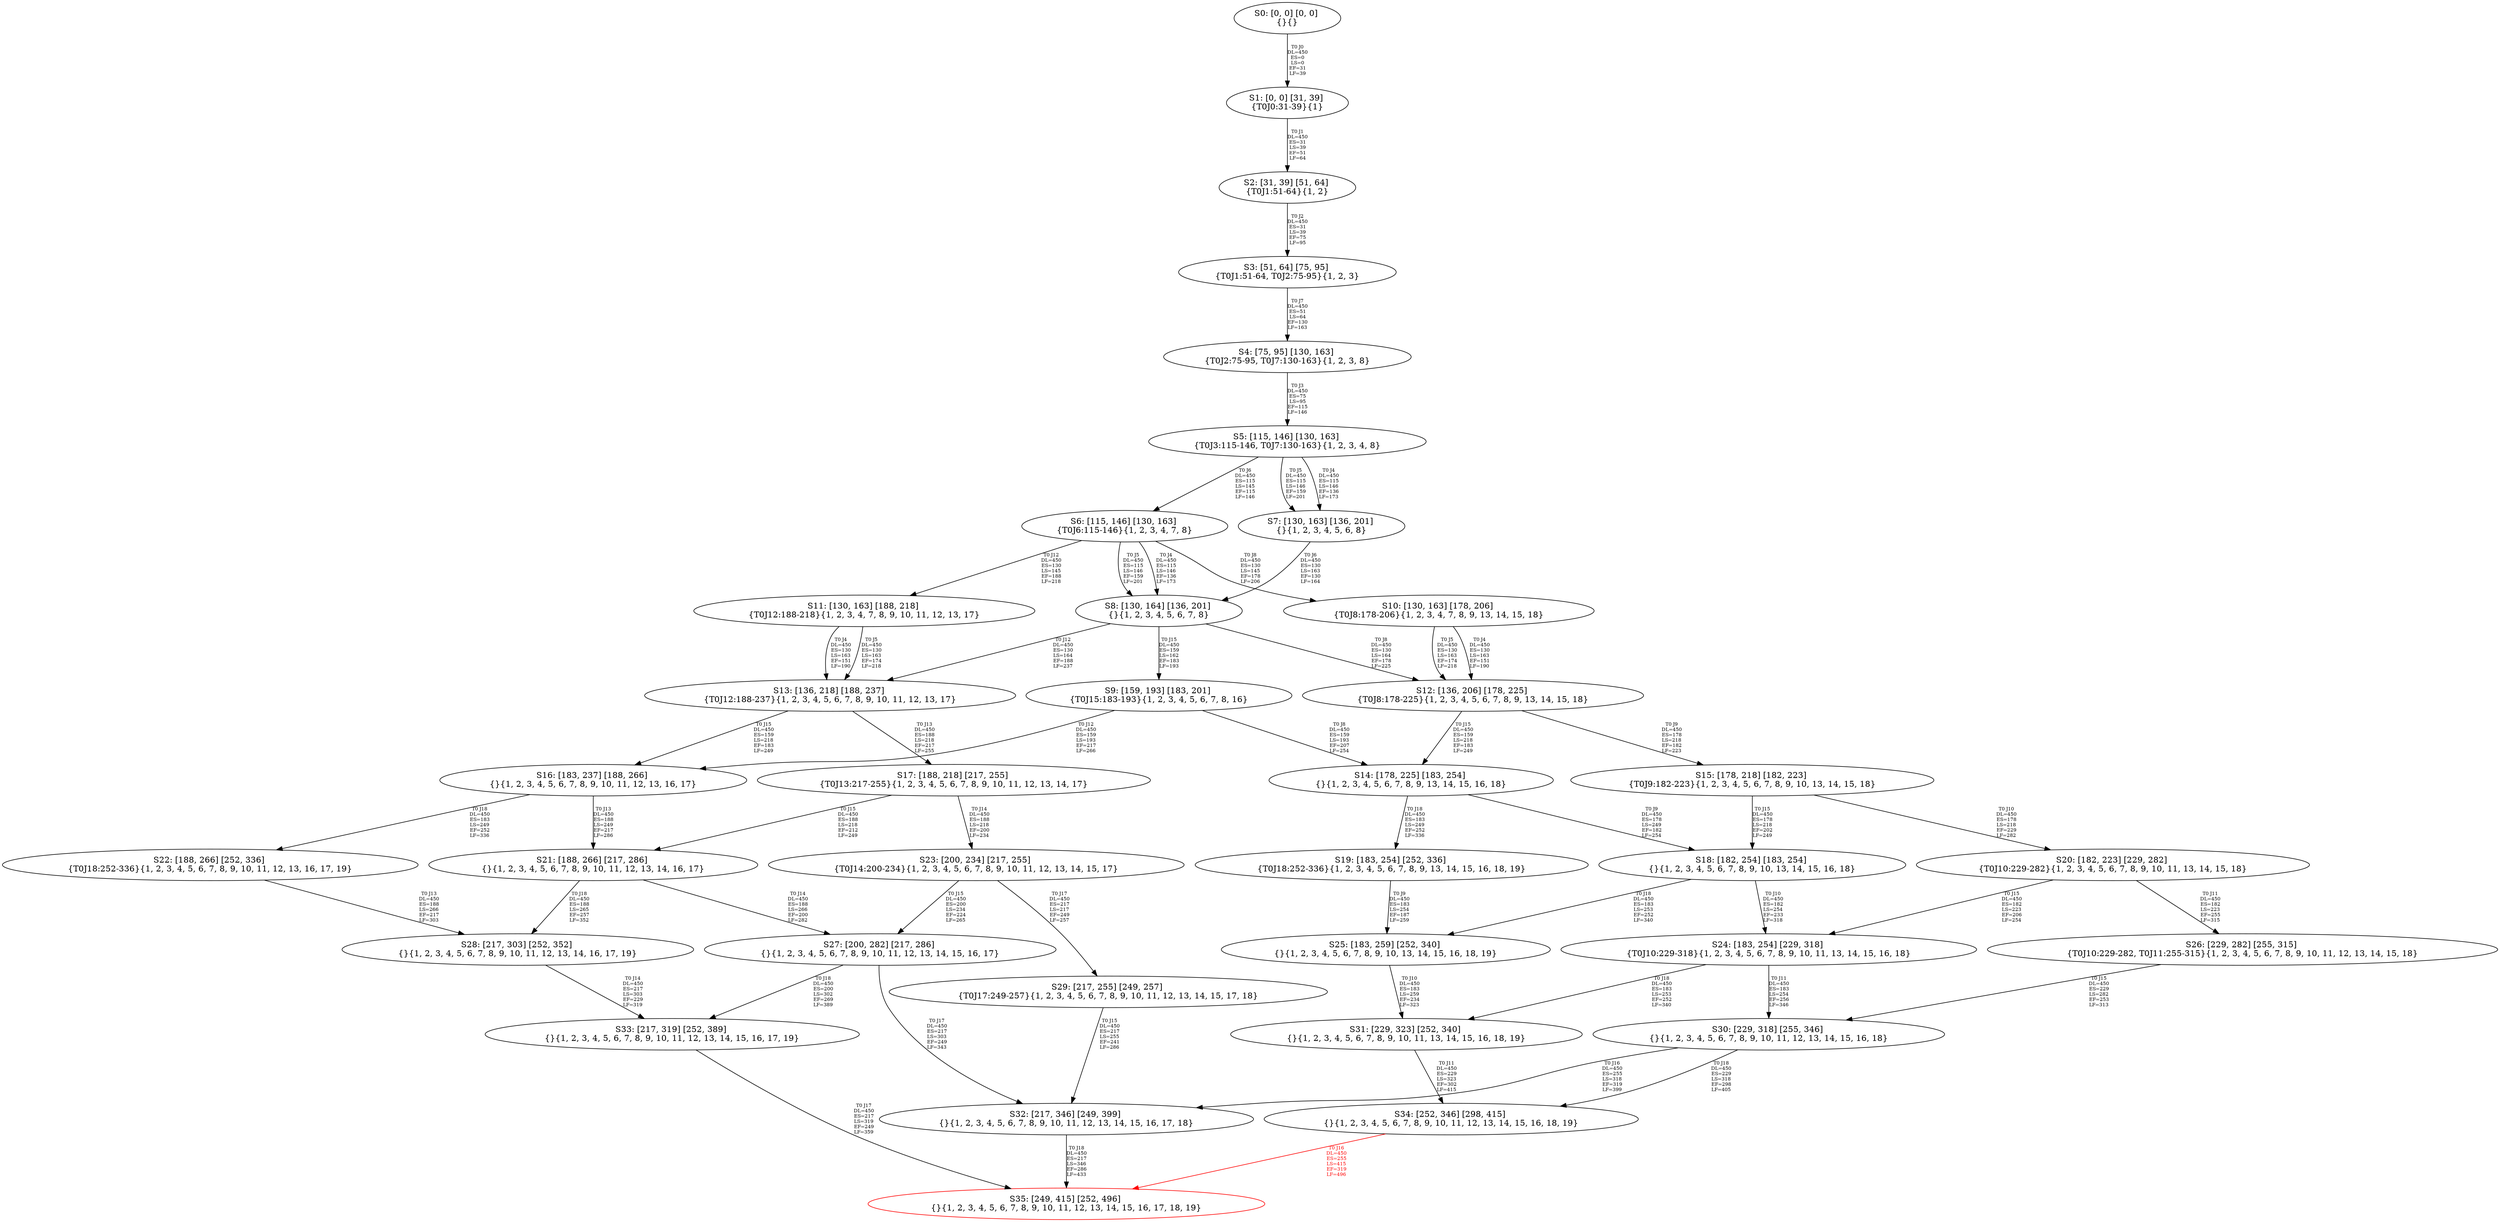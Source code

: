 digraph {
	S0[label="S0: [0, 0] [0, 0] \n{}{}"];
	S1[label="S1: [0, 0] [31, 39] \n{T0J0:31-39}{1}"];
	S2[label="S2: [31, 39] [51, 64] \n{T0J1:51-64}{1, 2}"];
	S3[label="S3: [51, 64] [75, 95] \n{T0J1:51-64, T0J2:75-95}{1, 2, 3}"];
	S4[label="S4: [75, 95] [130, 163] \n{T0J2:75-95, T0J7:130-163}{1, 2, 3, 8}"];
	S5[label="S5: [115, 146] [130, 163] \n{T0J3:115-146, T0J7:130-163}{1, 2, 3, 4, 8}"];
	S6[label="S6: [115, 146] [130, 163] \n{T0J6:115-146}{1, 2, 3, 4, 7, 8}"];
	S7[label="S7: [130, 163] [136, 201] \n{}{1, 2, 3, 4, 5, 6, 8}"];
	S8[label="S8: [130, 164] [136, 201] \n{}{1, 2, 3, 4, 5, 6, 7, 8}"];
	S9[label="S9: [159, 193] [183, 201] \n{T0J15:183-193}{1, 2, 3, 4, 5, 6, 7, 8, 16}"];
	S10[label="S10: [130, 163] [178, 206] \n{T0J8:178-206}{1, 2, 3, 4, 7, 8, 9, 13, 14, 15, 18}"];
	S11[label="S11: [130, 163] [188, 218] \n{T0J12:188-218}{1, 2, 3, 4, 7, 8, 9, 10, 11, 12, 13, 17}"];
	S12[label="S12: [136, 206] [178, 225] \n{T0J8:178-225}{1, 2, 3, 4, 5, 6, 7, 8, 9, 13, 14, 15, 18}"];
	S13[label="S13: [136, 218] [188, 237] \n{T0J12:188-237}{1, 2, 3, 4, 5, 6, 7, 8, 9, 10, 11, 12, 13, 17}"];
	S14[label="S14: [178, 225] [183, 254] \n{}{1, 2, 3, 4, 5, 6, 7, 8, 9, 13, 14, 15, 16, 18}"];
	S15[label="S15: [178, 218] [182, 223] \n{T0J9:182-223}{1, 2, 3, 4, 5, 6, 7, 8, 9, 10, 13, 14, 15, 18}"];
	S16[label="S16: [183, 237] [188, 266] \n{}{1, 2, 3, 4, 5, 6, 7, 8, 9, 10, 11, 12, 13, 16, 17}"];
	S17[label="S17: [188, 218] [217, 255] \n{T0J13:217-255}{1, 2, 3, 4, 5, 6, 7, 8, 9, 10, 11, 12, 13, 14, 17}"];
	S18[label="S18: [182, 254] [183, 254] \n{}{1, 2, 3, 4, 5, 6, 7, 8, 9, 10, 13, 14, 15, 16, 18}"];
	S19[label="S19: [183, 254] [252, 336] \n{T0J18:252-336}{1, 2, 3, 4, 5, 6, 7, 8, 9, 13, 14, 15, 16, 18, 19}"];
	S20[label="S20: [182, 223] [229, 282] \n{T0J10:229-282}{1, 2, 3, 4, 5, 6, 7, 8, 9, 10, 11, 13, 14, 15, 18}"];
	S21[label="S21: [188, 266] [217, 286] \n{}{1, 2, 3, 4, 5, 6, 7, 8, 9, 10, 11, 12, 13, 14, 16, 17}"];
	S22[label="S22: [188, 266] [252, 336] \n{T0J18:252-336}{1, 2, 3, 4, 5, 6, 7, 8, 9, 10, 11, 12, 13, 16, 17, 19}"];
	S23[label="S23: [200, 234] [217, 255] \n{T0J14:200-234}{1, 2, 3, 4, 5, 6, 7, 8, 9, 10, 11, 12, 13, 14, 15, 17}"];
	S24[label="S24: [183, 254] [229, 318] \n{T0J10:229-318}{1, 2, 3, 4, 5, 6, 7, 8, 9, 10, 11, 13, 14, 15, 16, 18}"];
	S25[label="S25: [183, 259] [252, 340] \n{}{1, 2, 3, 4, 5, 6, 7, 8, 9, 10, 13, 14, 15, 16, 18, 19}"];
	S26[label="S26: [229, 282] [255, 315] \n{T0J10:229-282, T0J11:255-315}{1, 2, 3, 4, 5, 6, 7, 8, 9, 10, 11, 12, 13, 14, 15, 18}"];
	S27[label="S27: [200, 282] [217, 286] \n{}{1, 2, 3, 4, 5, 6, 7, 8, 9, 10, 11, 12, 13, 14, 15, 16, 17}"];
	S28[label="S28: [217, 303] [252, 352] \n{}{1, 2, 3, 4, 5, 6, 7, 8, 9, 10, 11, 12, 13, 14, 16, 17, 19}"];
	S29[label="S29: [217, 255] [249, 257] \n{T0J17:249-257}{1, 2, 3, 4, 5, 6, 7, 8, 9, 10, 11, 12, 13, 14, 15, 17, 18}"];
	S30[label="S30: [229, 318] [255, 346] \n{}{1, 2, 3, 4, 5, 6, 7, 8, 9, 10, 11, 12, 13, 14, 15, 16, 18}"];
	S31[label="S31: [229, 323] [252, 340] \n{}{1, 2, 3, 4, 5, 6, 7, 8, 9, 10, 11, 13, 14, 15, 16, 18, 19}"];
	S32[label="S32: [217, 346] [249, 399] \n{}{1, 2, 3, 4, 5, 6, 7, 8, 9, 10, 11, 12, 13, 14, 15, 16, 17, 18}"];
	S33[label="S33: [217, 319] [252, 389] \n{}{1, 2, 3, 4, 5, 6, 7, 8, 9, 10, 11, 12, 13, 14, 15, 16, 17, 19}"];
	S34[label="S34: [252, 346] [298, 415] \n{}{1, 2, 3, 4, 5, 6, 7, 8, 9, 10, 11, 12, 13, 14, 15, 16, 18, 19}"];
	S35[label="S35: [249, 415] [252, 496] \n{}{1, 2, 3, 4, 5, 6, 7, 8, 9, 10, 11, 12, 13, 14, 15, 16, 17, 18, 19}"];
	S0 -> S1[label="T0 J0\nDL=450\nES=0\nLS=0\nEF=31\nLF=39",fontsize=8];
	S1 -> S2[label="T0 J1\nDL=450\nES=31\nLS=39\nEF=51\nLF=64",fontsize=8];
	S2 -> S3[label="T0 J2\nDL=450\nES=31\nLS=39\nEF=75\nLF=95",fontsize=8];
	S3 -> S4[label="T0 J7\nDL=450\nES=51\nLS=64\nEF=130\nLF=163",fontsize=8];
	S4 -> S5[label="T0 J3\nDL=450\nES=75\nLS=95\nEF=115\nLF=146",fontsize=8];
	S5 -> S7[label="T0 J4\nDL=450\nES=115\nLS=146\nEF=136\nLF=173",fontsize=8];
	S5 -> S7[label="T0 J5\nDL=450\nES=115\nLS=146\nEF=159\nLF=201",fontsize=8];
	S5 -> S6[label="T0 J6\nDL=450\nES=115\nLS=145\nEF=115\nLF=146",fontsize=8];
	S6 -> S8[label="T0 J4\nDL=450\nES=115\nLS=146\nEF=136\nLF=173",fontsize=8];
	S6 -> S8[label="T0 J5\nDL=450\nES=115\nLS=146\nEF=159\nLF=201",fontsize=8];
	S6 -> S10[label="T0 J8\nDL=450\nES=130\nLS=145\nEF=178\nLF=206",fontsize=8];
	S6 -> S11[label="T0 J12\nDL=450\nES=130\nLS=145\nEF=188\nLF=218",fontsize=8];
	S7 -> S8[label="T0 J6\nDL=450\nES=130\nLS=163\nEF=130\nLF=164",fontsize=8];
	S8 -> S12[label="T0 J8\nDL=450\nES=130\nLS=164\nEF=178\nLF=225",fontsize=8];
	S8 -> S13[label="T0 J12\nDL=450\nES=130\nLS=164\nEF=188\nLF=237",fontsize=8];
	S8 -> S9[label="T0 J15\nDL=450\nES=159\nLS=162\nEF=183\nLF=193",fontsize=8];
	S9 -> S14[label="T0 J8\nDL=450\nES=159\nLS=193\nEF=207\nLF=254",fontsize=8];
	S9 -> S16[label="T0 J12\nDL=450\nES=159\nLS=193\nEF=217\nLF=266",fontsize=8];
	S10 -> S12[label="T0 J4\nDL=450\nES=130\nLS=163\nEF=151\nLF=190",fontsize=8];
	S10 -> S12[label="T0 J5\nDL=450\nES=130\nLS=163\nEF=174\nLF=218",fontsize=8];
	S11 -> S13[label="T0 J4\nDL=450\nES=130\nLS=163\nEF=151\nLF=190",fontsize=8];
	S11 -> S13[label="T0 J5\nDL=450\nES=130\nLS=163\nEF=174\nLF=218",fontsize=8];
	S12 -> S15[label="T0 J9\nDL=450\nES=178\nLS=218\nEF=182\nLF=223",fontsize=8];
	S12 -> S14[label="T0 J15\nDL=450\nES=159\nLS=218\nEF=183\nLF=249",fontsize=8];
	S13 -> S17[label="T0 J13\nDL=450\nES=188\nLS=218\nEF=217\nLF=255",fontsize=8];
	S13 -> S16[label="T0 J15\nDL=450\nES=159\nLS=218\nEF=183\nLF=249",fontsize=8];
	S14 -> S18[label="T0 J9\nDL=450\nES=178\nLS=249\nEF=182\nLF=254",fontsize=8];
	S14 -> S19[label="T0 J18\nDL=450\nES=183\nLS=249\nEF=252\nLF=336",fontsize=8];
	S15 -> S20[label="T0 J10\nDL=450\nES=178\nLS=218\nEF=229\nLF=282",fontsize=8];
	S15 -> S18[label="T0 J15\nDL=450\nES=178\nLS=218\nEF=202\nLF=249",fontsize=8];
	S16 -> S21[label="T0 J13\nDL=450\nES=188\nLS=249\nEF=217\nLF=286",fontsize=8];
	S16 -> S22[label="T0 J18\nDL=450\nES=183\nLS=249\nEF=252\nLF=336",fontsize=8];
	S17 -> S23[label="T0 J14\nDL=450\nES=188\nLS=218\nEF=200\nLF=234",fontsize=8];
	S17 -> S21[label="T0 J15\nDL=450\nES=188\nLS=218\nEF=212\nLF=249",fontsize=8];
	S18 -> S24[label="T0 J10\nDL=450\nES=182\nLS=254\nEF=233\nLF=318",fontsize=8];
	S18 -> S25[label="T0 J18\nDL=450\nES=183\nLS=253\nEF=252\nLF=340",fontsize=8];
	S19 -> S25[label="T0 J9\nDL=450\nES=183\nLS=254\nEF=187\nLF=259",fontsize=8];
	S20 -> S26[label="T0 J11\nDL=450\nES=182\nLS=223\nEF=255\nLF=315",fontsize=8];
	S20 -> S24[label="T0 J15\nDL=450\nES=182\nLS=223\nEF=206\nLF=254",fontsize=8];
	S21 -> S27[label="T0 J14\nDL=450\nES=188\nLS=266\nEF=200\nLF=282",fontsize=8];
	S21 -> S28[label="T0 J18\nDL=450\nES=188\nLS=265\nEF=257\nLF=352",fontsize=8];
	S22 -> S28[label="T0 J13\nDL=450\nES=188\nLS=266\nEF=217\nLF=303",fontsize=8];
	S23 -> S27[label="T0 J15\nDL=450\nES=200\nLS=234\nEF=224\nLF=265",fontsize=8];
	S23 -> S29[label="T0 J17\nDL=450\nES=217\nLS=217\nEF=249\nLF=257",fontsize=8];
	S24 -> S30[label="T0 J11\nDL=450\nES=183\nLS=254\nEF=256\nLF=346",fontsize=8];
	S24 -> S31[label="T0 J18\nDL=450\nES=183\nLS=253\nEF=252\nLF=340",fontsize=8];
	S25 -> S31[label="T0 J10\nDL=450\nES=183\nLS=259\nEF=234\nLF=323",fontsize=8];
	S26 -> S30[label="T0 J15\nDL=450\nES=229\nLS=282\nEF=253\nLF=313",fontsize=8];
	S27 -> S32[label="T0 J17\nDL=450\nES=217\nLS=303\nEF=249\nLF=343",fontsize=8];
	S27 -> S33[label="T0 J18\nDL=450\nES=200\nLS=302\nEF=269\nLF=389",fontsize=8];
	S28 -> S33[label="T0 J14\nDL=450\nES=217\nLS=303\nEF=229\nLF=319",fontsize=8];
	S29 -> S32[label="T0 J15\nDL=450\nES=217\nLS=255\nEF=241\nLF=286",fontsize=8];
	S30 -> S32[label="T0 J16\nDL=450\nES=255\nLS=318\nEF=319\nLF=399",fontsize=8];
	S30 -> S34[label="T0 J18\nDL=450\nES=229\nLS=318\nEF=298\nLF=405",fontsize=8];
	S31 -> S34[label="T0 J11\nDL=450\nES=229\nLS=323\nEF=302\nLF=415",fontsize=8];
	S32 -> S35[label="T0 J18\nDL=450\nES=217\nLS=346\nEF=286\nLF=433",fontsize=8];
	S33 -> S35[label="T0 J17\nDL=450\nES=217\nLS=319\nEF=249\nLF=359",fontsize=8];
	S34 -> S35[label="T0 J16\nDL=450\nES=255\nLS=415\nEF=319\nLF=496",color=Red,fontcolor=Red,fontsize=8];
S35[color=Red];
}
